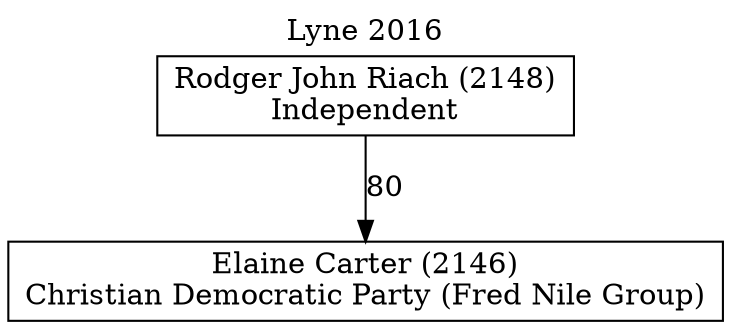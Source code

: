// House preference flow
digraph "Elaine Carter (2146)_Lyne_2016" {
	graph [label="Lyne 2016" labelloc=t mclimit=10]
	node [shape=box]
	"Elaine Carter (2146)" [label="Elaine Carter (2146)
Christian Democratic Party (Fred Nile Group)"]
	"Rodger John Riach (2148)" [label="Rodger John Riach (2148)
Independent"]
	"Rodger John Riach (2148)" -> "Elaine Carter (2146)" [label=80]
}
